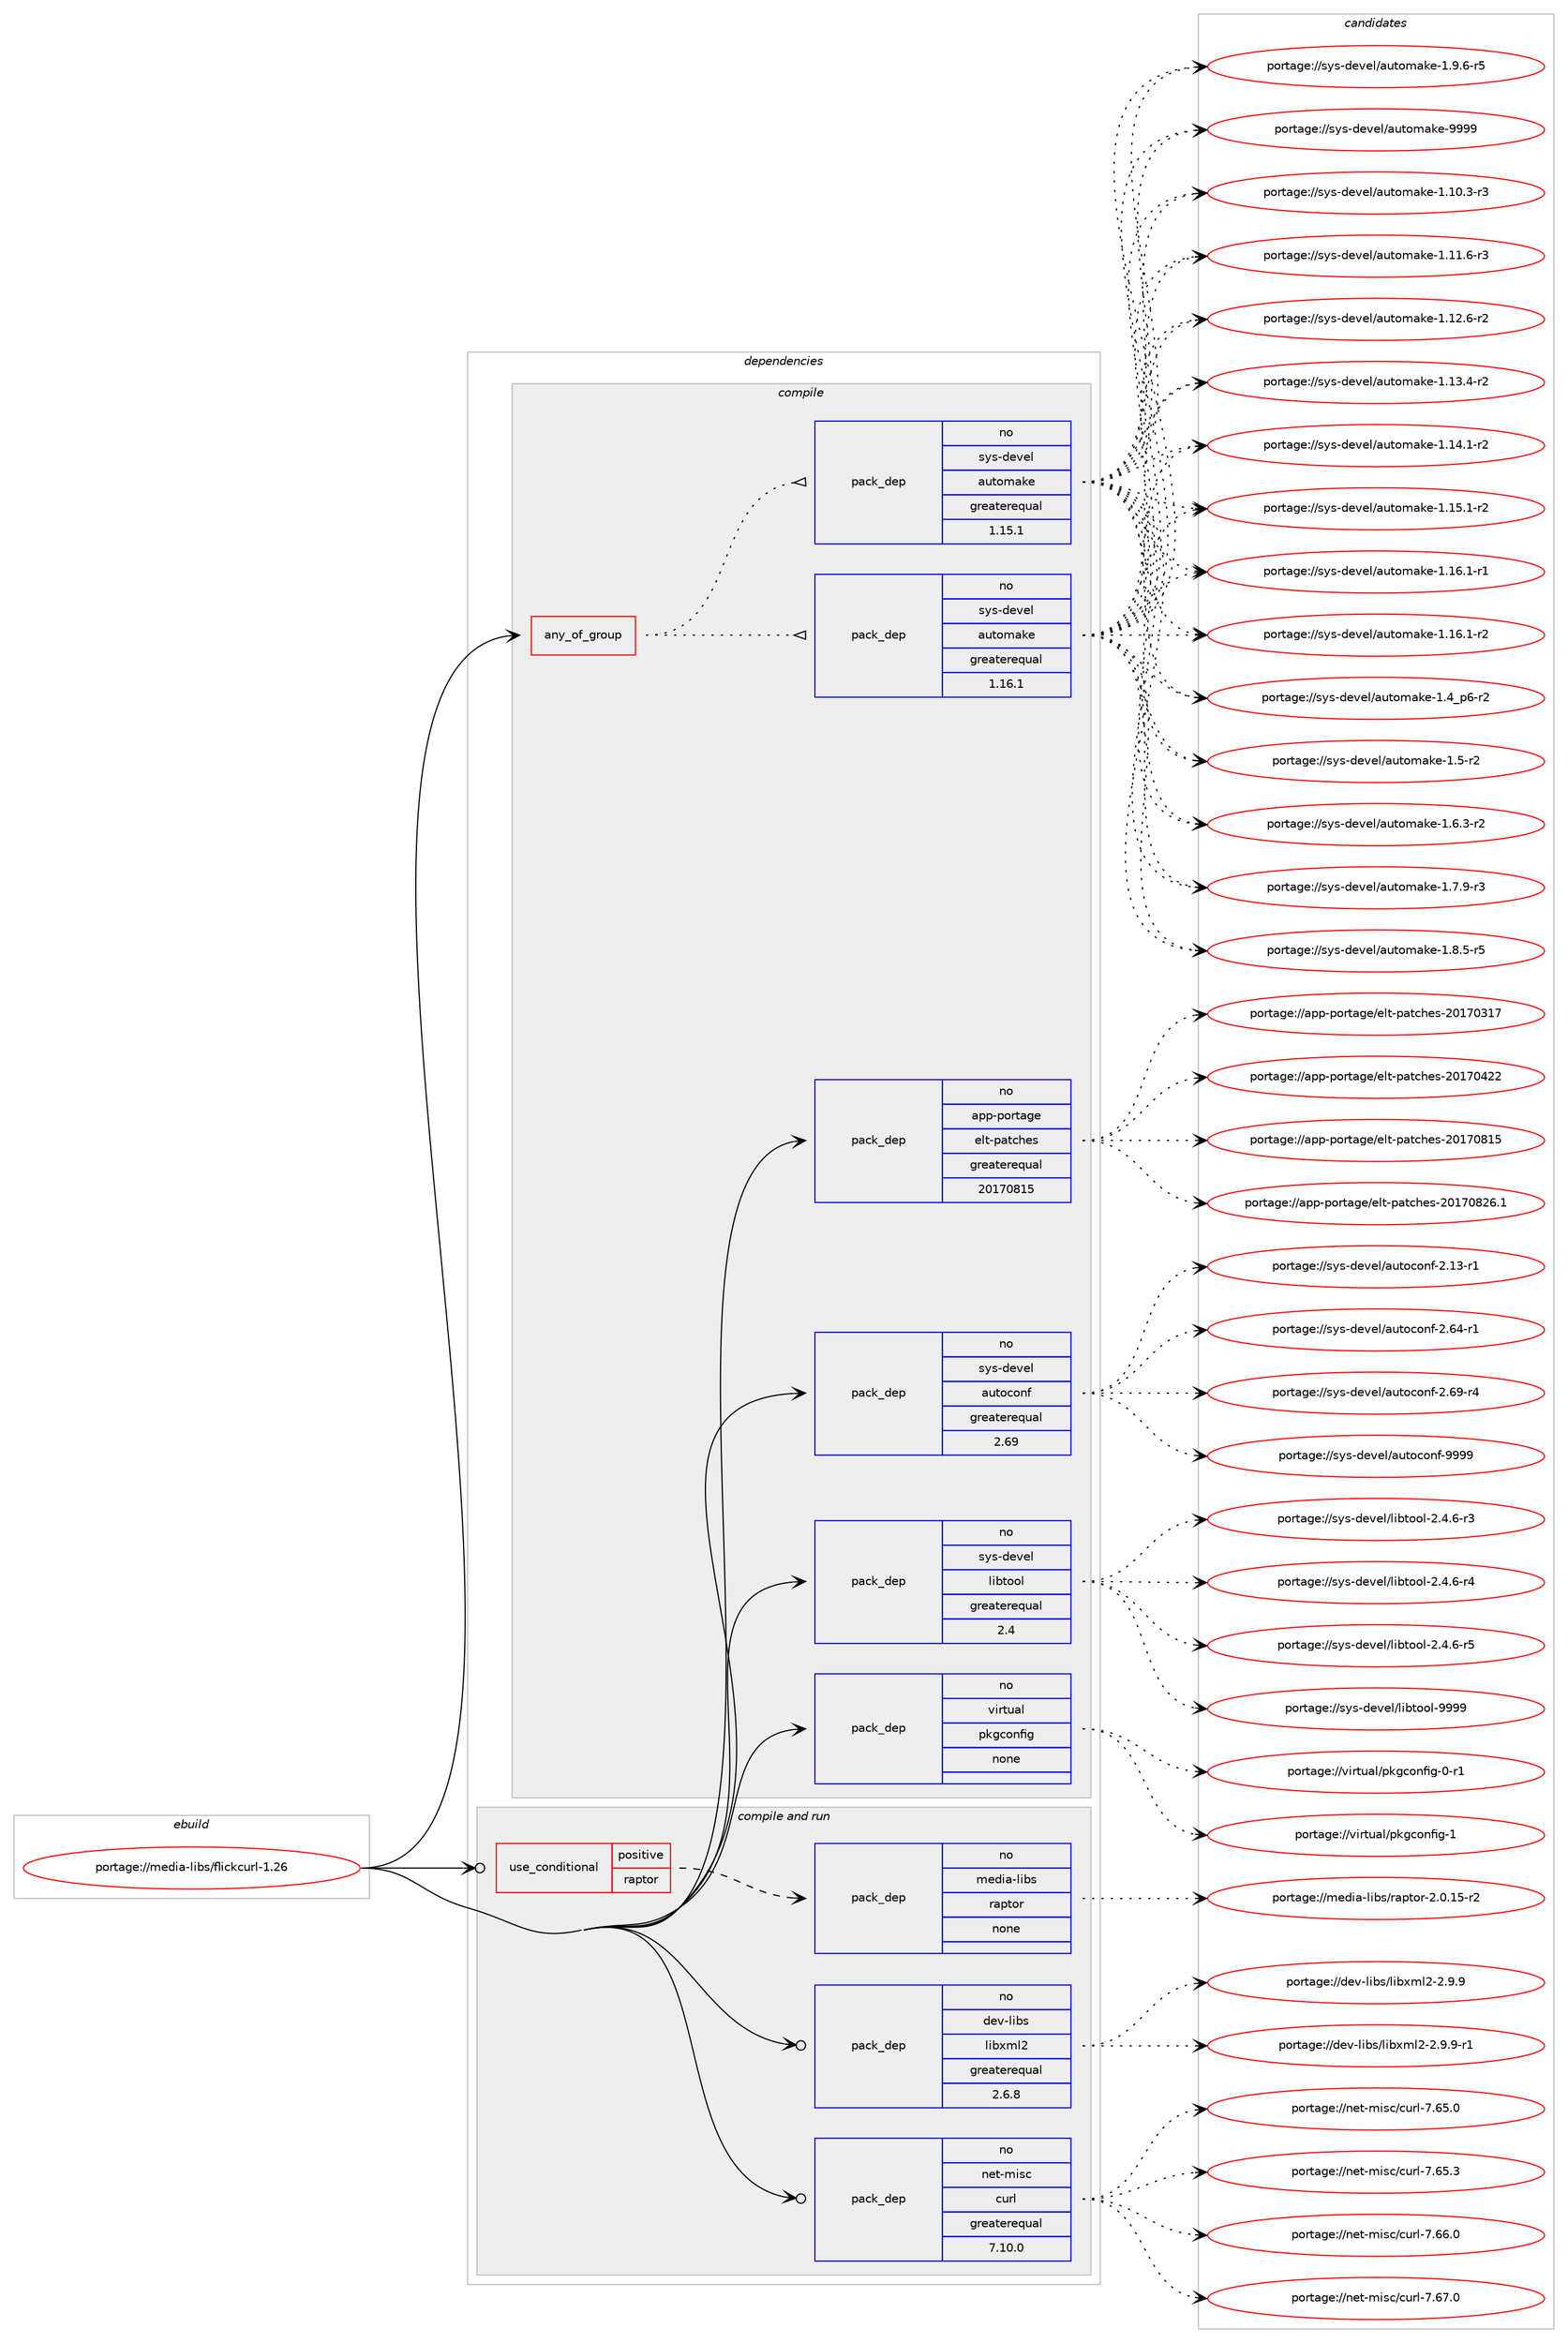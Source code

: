 digraph prolog {

# *************
# Graph options
# *************

newrank=true;
concentrate=true;
compound=true;
graph [rankdir=LR,fontname=Helvetica,fontsize=10,ranksep=1.5];#, ranksep=2.5, nodesep=0.2];
edge  [arrowhead=vee];
node  [fontname=Helvetica,fontsize=10];

# **********
# The ebuild
# **********

subgraph cluster_leftcol {
color=gray;
rank=same;
label=<<i>ebuild</i>>;
id [label="portage://media-libs/flickcurl-1.26", color=red, width=4, href="../media-libs/flickcurl-1.26.svg"];
}

# ****************
# The dependencies
# ****************

subgraph cluster_midcol {
color=gray;
label=<<i>dependencies</i>>;
subgraph cluster_compile {
fillcolor="#eeeeee";
style=filled;
label=<<i>compile</i>>;
subgraph any5010 {
dependency318122 [label=<<TABLE BORDER="0" CELLBORDER="1" CELLSPACING="0" CELLPADDING="4"><TR><TD CELLPADDING="10">any_of_group</TD></TR></TABLE>>, shape=none, color=red];subgraph pack233617 {
dependency318123 [label=<<TABLE BORDER="0" CELLBORDER="1" CELLSPACING="0" CELLPADDING="4" WIDTH="220"><TR><TD ROWSPAN="6" CELLPADDING="30">pack_dep</TD></TR><TR><TD WIDTH="110">no</TD></TR><TR><TD>sys-devel</TD></TR><TR><TD>automake</TD></TR><TR><TD>greaterequal</TD></TR><TR><TD>1.16.1</TD></TR></TABLE>>, shape=none, color=blue];
}
dependency318122:e -> dependency318123:w [weight=20,style="dotted",arrowhead="oinv"];
subgraph pack233618 {
dependency318124 [label=<<TABLE BORDER="0" CELLBORDER="1" CELLSPACING="0" CELLPADDING="4" WIDTH="220"><TR><TD ROWSPAN="6" CELLPADDING="30">pack_dep</TD></TR><TR><TD WIDTH="110">no</TD></TR><TR><TD>sys-devel</TD></TR><TR><TD>automake</TD></TR><TR><TD>greaterequal</TD></TR><TR><TD>1.15.1</TD></TR></TABLE>>, shape=none, color=blue];
}
dependency318122:e -> dependency318124:w [weight=20,style="dotted",arrowhead="oinv"];
}
id:e -> dependency318122:w [weight=20,style="solid",arrowhead="vee"];
subgraph pack233619 {
dependency318125 [label=<<TABLE BORDER="0" CELLBORDER="1" CELLSPACING="0" CELLPADDING="4" WIDTH="220"><TR><TD ROWSPAN="6" CELLPADDING="30">pack_dep</TD></TR><TR><TD WIDTH="110">no</TD></TR><TR><TD>app-portage</TD></TR><TR><TD>elt-patches</TD></TR><TR><TD>greaterequal</TD></TR><TR><TD>20170815</TD></TR></TABLE>>, shape=none, color=blue];
}
id:e -> dependency318125:w [weight=20,style="solid",arrowhead="vee"];
subgraph pack233620 {
dependency318126 [label=<<TABLE BORDER="0" CELLBORDER="1" CELLSPACING="0" CELLPADDING="4" WIDTH="220"><TR><TD ROWSPAN="6" CELLPADDING="30">pack_dep</TD></TR><TR><TD WIDTH="110">no</TD></TR><TR><TD>sys-devel</TD></TR><TR><TD>autoconf</TD></TR><TR><TD>greaterequal</TD></TR><TR><TD>2.69</TD></TR></TABLE>>, shape=none, color=blue];
}
id:e -> dependency318126:w [weight=20,style="solid",arrowhead="vee"];
subgraph pack233621 {
dependency318127 [label=<<TABLE BORDER="0" CELLBORDER="1" CELLSPACING="0" CELLPADDING="4" WIDTH="220"><TR><TD ROWSPAN="6" CELLPADDING="30">pack_dep</TD></TR><TR><TD WIDTH="110">no</TD></TR><TR><TD>sys-devel</TD></TR><TR><TD>libtool</TD></TR><TR><TD>greaterequal</TD></TR><TR><TD>2.4</TD></TR></TABLE>>, shape=none, color=blue];
}
id:e -> dependency318127:w [weight=20,style="solid",arrowhead="vee"];
subgraph pack233622 {
dependency318128 [label=<<TABLE BORDER="0" CELLBORDER="1" CELLSPACING="0" CELLPADDING="4" WIDTH="220"><TR><TD ROWSPAN="6" CELLPADDING="30">pack_dep</TD></TR><TR><TD WIDTH="110">no</TD></TR><TR><TD>virtual</TD></TR><TR><TD>pkgconfig</TD></TR><TR><TD>none</TD></TR><TR><TD></TD></TR></TABLE>>, shape=none, color=blue];
}
id:e -> dependency318128:w [weight=20,style="solid",arrowhead="vee"];
}
subgraph cluster_compileandrun {
fillcolor="#eeeeee";
style=filled;
label=<<i>compile and run</i>>;
subgraph cond79379 {
dependency318129 [label=<<TABLE BORDER="0" CELLBORDER="1" CELLSPACING="0" CELLPADDING="4"><TR><TD ROWSPAN="3" CELLPADDING="10">use_conditional</TD></TR><TR><TD>positive</TD></TR><TR><TD>raptor</TD></TR></TABLE>>, shape=none, color=red];
subgraph pack233623 {
dependency318130 [label=<<TABLE BORDER="0" CELLBORDER="1" CELLSPACING="0" CELLPADDING="4" WIDTH="220"><TR><TD ROWSPAN="6" CELLPADDING="30">pack_dep</TD></TR><TR><TD WIDTH="110">no</TD></TR><TR><TD>media-libs</TD></TR><TR><TD>raptor</TD></TR><TR><TD>none</TD></TR><TR><TD></TD></TR></TABLE>>, shape=none, color=blue];
}
dependency318129:e -> dependency318130:w [weight=20,style="dashed",arrowhead="vee"];
}
id:e -> dependency318129:w [weight=20,style="solid",arrowhead="odotvee"];
subgraph pack233624 {
dependency318131 [label=<<TABLE BORDER="0" CELLBORDER="1" CELLSPACING="0" CELLPADDING="4" WIDTH="220"><TR><TD ROWSPAN="6" CELLPADDING="30">pack_dep</TD></TR><TR><TD WIDTH="110">no</TD></TR><TR><TD>dev-libs</TD></TR><TR><TD>libxml2</TD></TR><TR><TD>greaterequal</TD></TR><TR><TD>2.6.8</TD></TR></TABLE>>, shape=none, color=blue];
}
id:e -> dependency318131:w [weight=20,style="solid",arrowhead="odotvee"];
subgraph pack233625 {
dependency318132 [label=<<TABLE BORDER="0" CELLBORDER="1" CELLSPACING="0" CELLPADDING="4" WIDTH="220"><TR><TD ROWSPAN="6" CELLPADDING="30">pack_dep</TD></TR><TR><TD WIDTH="110">no</TD></TR><TR><TD>net-misc</TD></TR><TR><TD>curl</TD></TR><TR><TD>greaterequal</TD></TR><TR><TD>7.10.0</TD></TR></TABLE>>, shape=none, color=blue];
}
id:e -> dependency318132:w [weight=20,style="solid",arrowhead="odotvee"];
}
subgraph cluster_run {
fillcolor="#eeeeee";
style=filled;
label=<<i>run</i>>;
}
}

# **************
# The candidates
# **************

subgraph cluster_choices {
rank=same;
color=gray;
label=<<i>candidates</i>>;

subgraph choice233617 {
color=black;
nodesep=1;
choiceportage11512111545100101118101108479711711611110997107101454946494846514511451 [label="portage://sys-devel/automake-1.10.3-r3", color=red, width=4,href="../sys-devel/automake-1.10.3-r3.svg"];
choiceportage11512111545100101118101108479711711611110997107101454946494946544511451 [label="portage://sys-devel/automake-1.11.6-r3", color=red, width=4,href="../sys-devel/automake-1.11.6-r3.svg"];
choiceportage11512111545100101118101108479711711611110997107101454946495046544511450 [label="portage://sys-devel/automake-1.12.6-r2", color=red, width=4,href="../sys-devel/automake-1.12.6-r2.svg"];
choiceportage11512111545100101118101108479711711611110997107101454946495146524511450 [label="portage://sys-devel/automake-1.13.4-r2", color=red, width=4,href="../sys-devel/automake-1.13.4-r2.svg"];
choiceportage11512111545100101118101108479711711611110997107101454946495246494511450 [label="portage://sys-devel/automake-1.14.1-r2", color=red, width=4,href="../sys-devel/automake-1.14.1-r2.svg"];
choiceportage11512111545100101118101108479711711611110997107101454946495346494511450 [label="portage://sys-devel/automake-1.15.1-r2", color=red, width=4,href="../sys-devel/automake-1.15.1-r2.svg"];
choiceportage11512111545100101118101108479711711611110997107101454946495446494511449 [label="portage://sys-devel/automake-1.16.1-r1", color=red, width=4,href="../sys-devel/automake-1.16.1-r1.svg"];
choiceportage11512111545100101118101108479711711611110997107101454946495446494511450 [label="portage://sys-devel/automake-1.16.1-r2", color=red, width=4,href="../sys-devel/automake-1.16.1-r2.svg"];
choiceportage115121115451001011181011084797117116111109971071014549465295112544511450 [label="portage://sys-devel/automake-1.4_p6-r2", color=red, width=4,href="../sys-devel/automake-1.4_p6-r2.svg"];
choiceportage11512111545100101118101108479711711611110997107101454946534511450 [label="portage://sys-devel/automake-1.5-r2", color=red, width=4,href="../sys-devel/automake-1.5-r2.svg"];
choiceportage115121115451001011181011084797117116111109971071014549465446514511450 [label="portage://sys-devel/automake-1.6.3-r2", color=red, width=4,href="../sys-devel/automake-1.6.3-r2.svg"];
choiceportage115121115451001011181011084797117116111109971071014549465546574511451 [label="portage://sys-devel/automake-1.7.9-r3", color=red, width=4,href="../sys-devel/automake-1.7.9-r3.svg"];
choiceportage115121115451001011181011084797117116111109971071014549465646534511453 [label="portage://sys-devel/automake-1.8.5-r5", color=red, width=4,href="../sys-devel/automake-1.8.5-r5.svg"];
choiceportage115121115451001011181011084797117116111109971071014549465746544511453 [label="portage://sys-devel/automake-1.9.6-r5", color=red, width=4,href="../sys-devel/automake-1.9.6-r5.svg"];
choiceportage115121115451001011181011084797117116111109971071014557575757 [label="portage://sys-devel/automake-9999", color=red, width=4,href="../sys-devel/automake-9999.svg"];
dependency318123:e -> choiceportage11512111545100101118101108479711711611110997107101454946494846514511451:w [style=dotted,weight="100"];
dependency318123:e -> choiceportage11512111545100101118101108479711711611110997107101454946494946544511451:w [style=dotted,weight="100"];
dependency318123:e -> choiceportage11512111545100101118101108479711711611110997107101454946495046544511450:w [style=dotted,weight="100"];
dependency318123:e -> choiceportage11512111545100101118101108479711711611110997107101454946495146524511450:w [style=dotted,weight="100"];
dependency318123:e -> choiceportage11512111545100101118101108479711711611110997107101454946495246494511450:w [style=dotted,weight="100"];
dependency318123:e -> choiceportage11512111545100101118101108479711711611110997107101454946495346494511450:w [style=dotted,weight="100"];
dependency318123:e -> choiceportage11512111545100101118101108479711711611110997107101454946495446494511449:w [style=dotted,weight="100"];
dependency318123:e -> choiceportage11512111545100101118101108479711711611110997107101454946495446494511450:w [style=dotted,weight="100"];
dependency318123:e -> choiceportage115121115451001011181011084797117116111109971071014549465295112544511450:w [style=dotted,weight="100"];
dependency318123:e -> choiceportage11512111545100101118101108479711711611110997107101454946534511450:w [style=dotted,weight="100"];
dependency318123:e -> choiceportage115121115451001011181011084797117116111109971071014549465446514511450:w [style=dotted,weight="100"];
dependency318123:e -> choiceportage115121115451001011181011084797117116111109971071014549465546574511451:w [style=dotted,weight="100"];
dependency318123:e -> choiceportage115121115451001011181011084797117116111109971071014549465646534511453:w [style=dotted,weight="100"];
dependency318123:e -> choiceportage115121115451001011181011084797117116111109971071014549465746544511453:w [style=dotted,weight="100"];
dependency318123:e -> choiceportage115121115451001011181011084797117116111109971071014557575757:w [style=dotted,weight="100"];
}
subgraph choice233618 {
color=black;
nodesep=1;
choiceportage11512111545100101118101108479711711611110997107101454946494846514511451 [label="portage://sys-devel/automake-1.10.3-r3", color=red, width=4,href="../sys-devel/automake-1.10.3-r3.svg"];
choiceportage11512111545100101118101108479711711611110997107101454946494946544511451 [label="portage://sys-devel/automake-1.11.6-r3", color=red, width=4,href="../sys-devel/automake-1.11.6-r3.svg"];
choiceportage11512111545100101118101108479711711611110997107101454946495046544511450 [label="portage://sys-devel/automake-1.12.6-r2", color=red, width=4,href="../sys-devel/automake-1.12.6-r2.svg"];
choiceportage11512111545100101118101108479711711611110997107101454946495146524511450 [label="portage://sys-devel/automake-1.13.4-r2", color=red, width=4,href="../sys-devel/automake-1.13.4-r2.svg"];
choiceportage11512111545100101118101108479711711611110997107101454946495246494511450 [label="portage://sys-devel/automake-1.14.1-r2", color=red, width=4,href="../sys-devel/automake-1.14.1-r2.svg"];
choiceportage11512111545100101118101108479711711611110997107101454946495346494511450 [label="portage://sys-devel/automake-1.15.1-r2", color=red, width=4,href="../sys-devel/automake-1.15.1-r2.svg"];
choiceportage11512111545100101118101108479711711611110997107101454946495446494511449 [label="portage://sys-devel/automake-1.16.1-r1", color=red, width=4,href="../sys-devel/automake-1.16.1-r1.svg"];
choiceportage11512111545100101118101108479711711611110997107101454946495446494511450 [label="portage://sys-devel/automake-1.16.1-r2", color=red, width=4,href="../sys-devel/automake-1.16.1-r2.svg"];
choiceportage115121115451001011181011084797117116111109971071014549465295112544511450 [label="portage://sys-devel/automake-1.4_p6-r2", color=red, width=4,href="../sys-devel/automake-1.4_p6-r2.svg"];
choiceportage11512111545100101118101108479711711611110997107101454946534511450 [label="portage://sys-devel/automake-1.5-r2", color=red, width=4,href="../sys-devel/automake-1.5-r2.svg"];
choiceportage115121115451001011181011084797117116111109971071014549465446514511450 [label="portage://sys-devel/automake-1.6.3-r2", color=red, width=4,href="../sys-devel/automake-1.6.3-r2.svg"];
choiceportage115121115451001011181011084797117116111109971071014549465546574511451 [label="portage://sys-devel/automake-1.7.9-r3", color=red, width=4,href="../sys-devel/automake-1.7.9-r3.svg"];
choiceportage115121115451001011181011084797117116111109971071014549465646534511453 [label="portage://sys-devel/automake-1.8.5-r5", color=red, width=4,href="../sys-devel/automake-1.8.5-r5.svg"];
choiceportage115121115451001011181011084797117116111109971071014549465746544511453 [label="portage://sys-devel/automake-1.9.6-r5", color=red, width=4,href="../sys-devel/automake-1.9.6-r5.svg"];
choiceportage115121115451001011181011084797117116111109971071014557575757 [label="portage://sys-devel/automake-9999", color=red, width=4,href="../sys-devel/automake-9999.svg"];
dependency318124:e -> choiceportage11512111545100101118101108479711711611110997107101454946494846514511451:w [style=dotted,weight="100"];
dependency318124:e -> choiceportage11512111545100101118101108479711711611110997107101454946494946544511451:w [style=dotted,weight="100"];
dependency318124:e -> choiceportage11512111545100101118101108479711711611110997107101454946495046544511450:w [style=dotted,weight="100"];
dependency318124:e -> choiceportage11512111545100101118101108479711711611110997107101454946495146524511450:w [style=dotted,weight="100"];
dependency318124:e -> choiceportage11512111545100101118101108479711711611110997107101454946495246494511450:w [style=dotted,weight="100"];
dependency318124:e -> choiceportage11512111545100101118101108479711711611110997107101454946495346494511450:w [style=dotted,weight="100"];
dependency318124:e -> choiceportage11512111545100101118101108479711711611110997107101454946495446494511449:w [style=dotted,weight="100"];
dependency318124:e -> choiceportage11512111545100101118101108479711711611110997107101454946495446494511450:w [style=dotted,weight="100"];
dependency318124:e -> choiceportage115121115451001011181011084797117116111109971071014549465295112544511450:w [style=dotted,weight="100"];
dependency318124:e -> choiceportage11512111545100101118101108479711711611110997107101454946534511450:w [style=dotted,weight="100"];
dependency318124:e -> choiceportage115121115451001011181011084797117116111109971071014549465446514511450:w [style=dotted,weight="100"];
dependency318124:e -> choiceportage115121115451001011181011084797117116111109971071014549465546574511451:w [style=dotted,weight="100"];
dependency318124:e -> choiceportage115121115451001011181011084797117116111109971071014549465646534511453:w [style=dotted,weight="100"];
dependency318124:e -> choiceportage115121115451001011181011084797117116111109971071014549465746544511453:w [style=dotted,weight="100"];
dependency318124:e -> choiceportage115121115451001011181011084797117116111109971071014557575757:w [style=dotted,weight="100"];
}
subgraph choice233619 {
color=black;
nodesep=1;
choiceportage97112112451121111141169710310147101108116451129711699104101115455048495548514955 [label="portage://app-portage/elt-patches-20170317", color=red, width=4,href="../app-portage/elt-patches-20170317.svg"];
choiceportage97112112451121111141169710310147101108116451129711699104101115455048495548525050 [label="portage://app-portage/elt-patches-20170422", color=red, width=4,href="../app-portage/elt-patches-20170422.svg"];
choiceportage97112112451121111141169710310147101108116451129711699104101115455048495548564953 [label="portage://app-portage/elt-patches-20170815", color=red, width=4,href="../app-portage/elt-patches-20170815.svg"];
choiceportage971121124511211111411697103101471011081164511297116991041011154550484955485650544649 [label="portage://app-portage/elt-patches-20170826.1", color=red, width=4,href="../app-portage/elt-patches-20170826.1.svg"];
dependency318125:e -> choiceportage97112112451121111141169710310147101108116451129711699104101115455048495548514955:w [style=dotted,weight="100"];
dependency318125:e -> choiceportage97112112451121111141169710310147101108116451129711699104101115455048495548525050:w [style=dotted,weight="100"];
dependency318125:e -> choiceportage97112112451121111141169710310147101108116451129711699104101115455048495548564953:w [style=dotted,weight="100"];
dependency318125:e -> choiceportage971121124511211111411697103101471011081164511297116991041011154550484955485650544649:w [style=dotted,weight="100"];
}
subgraph choice233620 {
color=black;
nodesep=1;
choiceportage1151211154510010111810110847971171161119911111010245504649514511449 [label="portage://sys-devel/autoconf-2.13-r1", color=red, width=4,href="../sys-devel/autoconf-2.13-r1.svg"];
choiceportage1151211154510010111810110847971171161119911111010245504654524511449 [label="portage://sys-devel/autoconf-2.64-r1", color=red, width=4,href="../sys-devel/autoconf-2.64-r1.svg"];
choiceportage1151211154510010111810110847971171161119911111010245504654574511452 [label="portage://sys-devel/autoconf-2.69-r4", color=red, width=4,href="../sys-devel/autoconf-2.69-r4.svg"];
choiceportage115121115451001011181011084797117116111991111101024557575757 [label="portage://sys-devel/autoconf-9999", color=red, width=4,href="../sys-devel/autoconf-9999.svg"];
dependency318126:e -> choiceportage1151211154510010111810110847971171161119911111010245504649514511449:w [style=dotted,weight="100"];
dependency318126:e -> choiceportage1151211154510010111810110847971171161119911111010245504654524511449:w [style=dotted,weight="100"];
dependency318126:e -> choiceportage1151211154510010111810110847971171161119911111010245504654574511452:w [style=dotted,weight="100"];
dependency318126:e -> choiceportage115121115451001011181011084797117116111991111101024557575757:w [style=dotted,weight="100"];
}
subgraph choice233621 {
color=black;
nodesep=1;
choiceportage1151211154510010111810110847108105981161111111084550465246544511451 [label="portage://sys-devel/libtool-2.4.6-r3", color=red, width=4,href="../sys-devel/libtool-2.4.6-r3.svg"];
choiceportage1151211154510010111810110847108105981161111111084550465246544511452 [label="portage://sys-devel/libtool-2.4.6-r4", color=red, width=4,href="../sys-devel/libtool-2.4.6-r4.svg"];
choiceportage1151211154510010111810110847108105981161111111084550465246544511453 [label="portage://sys-devel/libtool-2.4.6-r5", color=red, width=4,href="../sys-devel/libtool-2.4.6-r5.svg"];
choiceportage1151211154510010111810110847108105981161111111084557575757 [label="portage://sys-devel/libtool-9999", color=red, width=4,href="../sys-devel/libtool-9999.svg"];
dependency318127:e -> choiceportage1151211154510010111810110847108105981161111111084550465246544511451:w [style=dotted,weight="100"];
dependency318127:e -> choiceportage1151211154510010111810110847108105981161111111084550465246544511452:w [style=dotted,weight="100"];
dependency318127:e -> choiceportage1151211154510010111810110847108105981161111111084550465246544511453:w [style=dotted,weight="100"];
dependency318127:e -> choiceportage1151211154510010111810110847108105981161111111084557575757:w [style=dotted,weight="100"];
}
subgraph choice233622 {
color=black;
nodesep=1;
choiceportage11810511411611797108471121071039911111010210510345484511449 [label="portage://virtual/pkgconfig-0-r1", color=red, width=4,href="../virtual/pkgconfig-0-r1.svg"];
choiceportage1181051141161179710847112107103991111101021051034549 [label="portage://virtual/pkgconfig-1", color=red, width=4,href="../virtual/pkgconfig-1.svg"];
dependency318128:e -> choiceportage11810511411611797108471121071039911111010210510345484511449:w [style=dotted,weight="100"];
dependency318128:e -> choiceportage1181051141161179710847112107103991111101021051034549:w [style=dotted,weight="100"];
}
subgraph choice233623 {
color=black;
nodesep=1;
choiceportage1091011001059745108105981154711497112116111114455046484649534511450 [label="portage://media-libs/raptor-2.0.15-r2", color=red, width=4,href="../media-libs/raptor-2.0.15-r2.svg"];
dependency318130:e -> choiceportage1091011001059745108105981154711497112116111114455046484649534511450:w [style=dotted,weight="100"];
}
subgraph choice233624 {
color=black;
nodesep=1;
choiceportage1001011184510810598115471081059812010910850455046574657 [label="portage://dev-libs/libxml2-2.9.9", color=red, width=4,href="../dev-libs/libxml2-2.9.9.svg"];
choiceportage10010111845108105981154710810598120109108504550465746574511449 [label="portage://dev-libs/libxml2-2.9.9-r1", color=red, width=4,href="../dev-libs/libxml2-2.9.9-r1.svg"];
dependency318131:e -> choiceportage1001011184510810598115471081059812010910850455046574657:w [style=dotted,weight="100"];
dependency318131:e -> choiceportage10010111845108105981154710810598120109108504550465746574511449:w [style=dotted,weight="100"];
}
subgraph choice233625 {
color=black;
nodesep=1;
choiceportage1101011164510910511599479911711410845554654534648 [label="portage://net-misc/curl-7.65.0", color=red, width=4,href="../net-misc/curl-7.65.0.svg"];
choiceportage1101011164510910511599479911711410845554654534651 [label="portage://net-misc/curl-7.65.3", color=red, width=4,href="../net-misc/curl-7.65.3.svg"];
choiceportage1101011164510910511599479911711410845554654544648 [label="portage://net-misc/curl-7.66.0", color=red, width=4,href="../net-misc/curl-7.66.0.svg"];
choiceportage1101011164510910511599479911711410845554654554648 [label="portage://net-misc/curl-7.67.0", color=red, width=4,href="../net-misc/curl-7.67.0.svg"];
dependency318132:e -> choiceportage1101011164510910511599479911711410845554654534648:w [style=dotted,weight="100"];
dependency318132:e -> choiceportage1101011164510910511599479911711410845554654534651:w [style=dotted,weight="100"];
dependency318132:e -> choiceportage1101011164510910511599479911711410845554654544648:w [style=dotted,weight="100"];
dependency318132:e -> choiceportage1101011164510910511599479911711410845554654554648:w [style=dotted,weight="100"];
}
}

}
